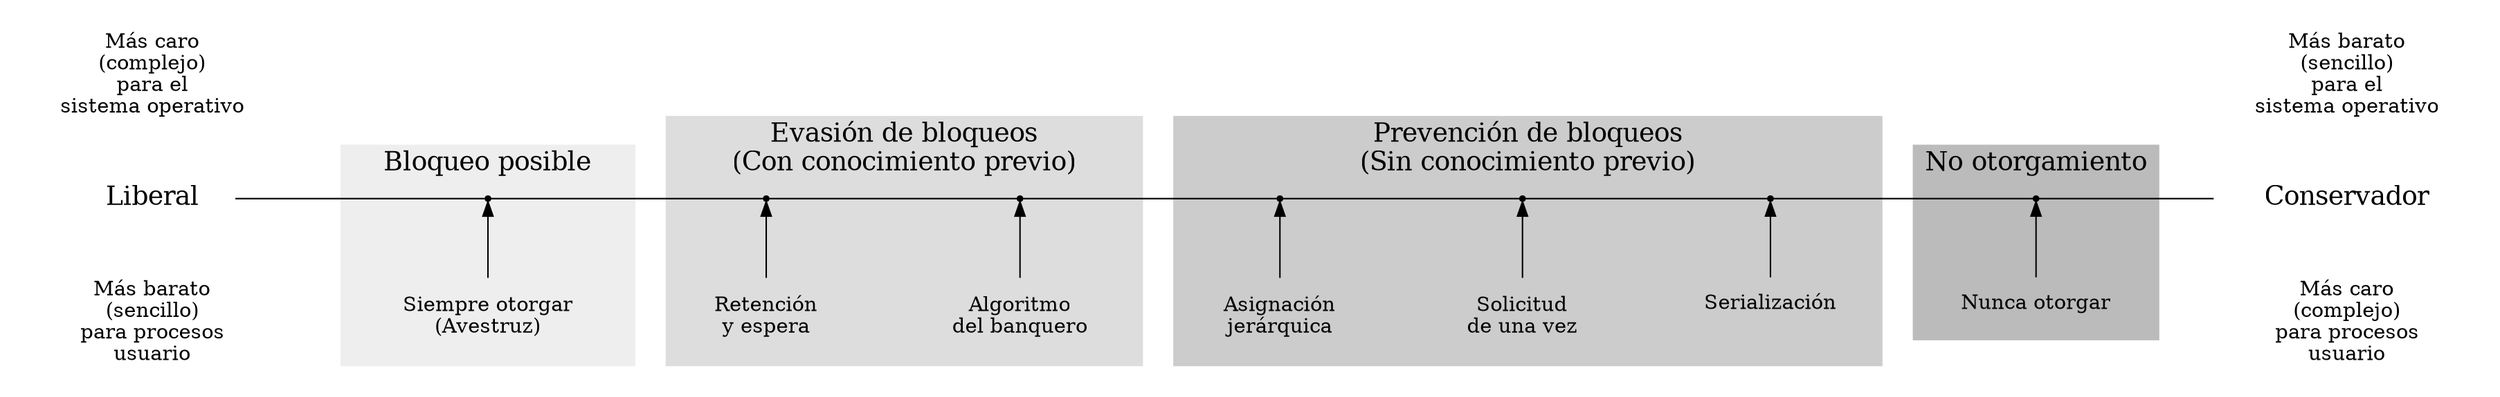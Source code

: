 #+begin_src dot :exports results :file ltxpng/deadlocks_conserv_lib.png
  digraph G {
          color=white;
          layout = dot;
          rankdir = LR;
          r0 [shape=point];
          r1 [shape=point];
          r2 [shape=point];
          r3 [shape=point];
          r4 [shape=point];
          r5 [shape=point];
          r6 [shape=point];
          caro_os [label="Más caro\n(complejo)\npara el\nsistema operativo",color="white"];
          barato_usr [label="Más barato\n(sencillo)\npara procesos\nusuario",color="white"];
          caro_usr [label="Más caro\n(complejo)\npara procesos\nusuario",color="white"];
          barato_os [label="Más barato\n(sencillo)\npara el\nsistema operativo",color="white"];
          liberal [label="Liberal",color="white",fontsize=18];
          conservador [label="Conservador",color="white",fontsize=18];
          liberal -> r0 -> r1 -> r2 -> r3 -> r4 -> r5 -> r6 -> conservador [arrowhead=none,weight=4];
          {rank=same; caro_os ->  liberal -> barato_usr [style=invis]}
          {rank=same; barato_os ->  conservador -> caro_usr [style=invis]}
          subgraph cluster_bloq_pos {
                  bgcolor="#eeeeee";
                  fontsize=18;
                  label="Bloqueo posible";
                  {rank=same; siempre r0}
                  siempre -> r0 [minlen=3];
                  siempre [color="#eeeeee", label="Siempre otorgar\n(Avestruz)"];
          }
          subgraph cluster_evita {
                  bgcolor="#dddddd";
                  fontsize=18;
                  label = "Evasión de bloqueos\n(Con conocimiento previo)";
                  ret_y_esp [color="#dddddd", label="Retención\ny espera"];
                  banquero [color="#dddddd", label="Algoritmo\ndel banquero"];
                  {rank=same; ret_y_esp -> r1 [minlen=3]};
                  {rank=same; banquero -> r2 [minlen=3]};
          }
          subgraph cluster_previene {
                  bgcolor="#cccccc";
                  fontsize=18;
                  label="Prevención de bloqueos\n(Sin conocimiento previo)";
                  serializacion [color="#cccccc", label = "Serialización"];
                  one_shot [color="#cccccc", label = "Solicitud\nde una vez"];
                  jerarquica [color="#cccccc", label = "Asignación\njerárquica"];
                  {rank=same; jerarquica -> r3 [minlen=3]};
                  {rank=same; one_shot -> r4 [minlen=3]};
                  {rank=same; serializacion -> r5 [minlen=3]};
          }
          subgraph cluster_nunca {
                  bgcolor="#bbbbbb";
                  fontsize=18;
                  label="No otorgamiento";
                  nunca [color="#bbbbbb", label = "Nunca otorgar"];
                  {rank=same; nunca -> r6 [minlen=3]};
          }
  }
#+end_src
